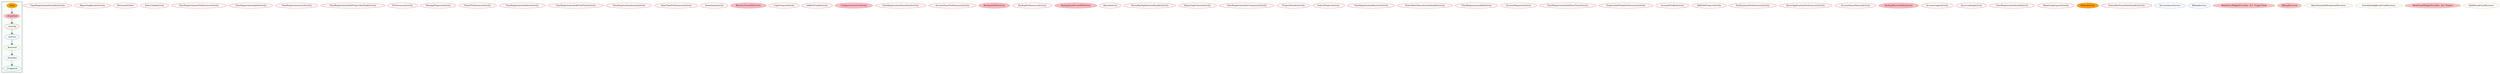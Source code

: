 digraph G {
subgraph cluster_legend{ 
bgcolor=mintcream;
_Activity[color = red];
_Service[color = royalblue];
_Provider[color = violet];
_Reciever[color = peru];
_Fragment[color = teal];
_Main[style=filled, fillcolor=orange, color = mintcream];
_Exported[style=filled, fillcolor=lightpink, color = mintcream];
_Main -> _Exported -> _Activity -> _Service -> _Reciever -> _Provider -> _Fragment; 
}
TimeRegistrationPunchInActivity[color = red];
ReportingResultActivity[color = red];
DirectoryPicker[color = red];
SelectTaskActivity[color = red];
TimeRegistrationsPreferencesActivity[color = red];
TimeRegistrationSplitActivity[color = red];
TimeRegistrationListActivity[color = red];
TimeRegistrationEditProjectAndTaskActivity[color = red];
PreferencesActivity[color = red];
ManageProjectsActivity[color = red];
ResetPreferencesActivity[color = red];
TimeRegistrationDeleteActivity[color = red];
TimeRegistrationEditEndTimeActivity[color = red];
TimeRegistrationActionActivity[color = red];
DateTimePreferencesActivity[color = red];
DonationsActivity[color = red];
RestoreFromSDActivity[style=filled, fillcolor=pink, color = red];
CopyProjectActivity[color = red];
AddEditTaskActivity[color = red];
Configuration2x1Activity[style=filled, fillcolor=pink, color = red];
TimeRegistrationPunchOutActivity[color = red];
AccountSyncPreferencesActivity[color = red];
BackupToSDActivity[style=filled, fillcolor=pink, color = red];
BackupPreferencesActivity[color = red];
BackupSendFromSDActivity[style=filled, fillcolor=pink, color = red];
AboutActivity[color = red];
StatusBarSplitActionHandleActivity[color = red];
ReportingCriteriaActivity[color = red];
TimeRegistrationSetCommentActivity[color = red];
ProjectDetailsActivity[color = red];
SelectProjectActivity[color = red];
TimeRegistrationRestartActivity[color = red];
StatusBarOthersActionHandleActivity[color = red];
TimeRegistrationAddActivity[color = red];
AccountRegisterActivity[color = red];
TimeRegistrationEditStartTimeActivity[color = red];
ProjectsAndTasksPreferencesActivity[color = red];
AccountProfileActivity[color = red];
AddEditProjectActivity[color = red];
NotificationsPreferencesActivity[color = red];
ResetApplicationPreferencesActivity[color = red];
AccountSyncHistoryActivity[color = red];
BackupRestoreInfoActivity[style=filled, fillcolor=pink, color = red];
AccountLoginActivity[color = red];
SyncLockingActivity[color = red];
TimeRegistrationDetailActivity[color = red];
ReportingExportActivity[color = red];
HomeActivity[style=filled, fillcolor=orange, color = red];
StatusBarPunchOutHandleActivity[color = red];
AccountSyncService[color = royalblue];
BillingService[color = royalblue];
WorkTimeWidgetProvider_2x1_ProjectTask[style=filled, fillcolor=pink, color = peru];
BillingReceiver[style=filled, fillcolor=pink, color = peru];
AlarmSyncInitBroadcastReceiver[color = peru];
ActionDialogBroadCastReceiver[color = peru];
WorkTimeWidgetProvider_2x2_Project[style=filled, fillcolor=pink, color = peru];
SplitBroadCastReceiver[color = peru];
}
